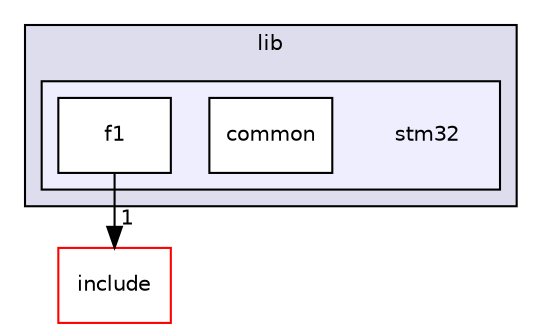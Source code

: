 digraph "stm32" {
  compound=true
  node [ fontsize="10", fontname="Helvetica"];
  edge [ labelfontsize="10", labelfontname="Helvetica"];
  subgraph clusterdir_97aefd0d527b934f1d99a682da8fe6a9 {
    graph [ bgcolor="#ddddee", pencolor="black", label="lib" fontname="Helvetica", fontsize="10", URL="dir_97aefd0d527b934f1d99a682da8fe6a9.html"]
  subgraph clusterdir_4ec17005d2b9378bd9434f3627484c7d {
    graph [ bgcolor="#eeeeff", pencolor="black", label="" URL="dir_4ec17005d2b9378bd9434f3627484c7d.html"];
    dir_4ec17005d2b9378bd9434f3627484c7d [shape=plaintext label="stm32"];
    dir_205c2b2ce3ef6e2ec6e02a16510d5024 [shape=box label="common" color="black" fillcolor="white" style="filled" URL="dir_205c2b2ce3ef6e2ec6e02a16510d5024.html"];
    dir_d5ab3ae55c38cb3a2f987ee5478a9625 [shape=box label="f1" color="black" fillcolor="white" style="filled" URL="dir_d5ab3ae55c38cb3a2f987ee5478a9625.html"];
  }
  }
  dir_d44c64559bbebec7f509842c48db8b23 [shape=box label="include" fillcolor="white" style="filled" color="red" URL="dir_d44c64559bbebec7f509842c48db8b23.html"];
  dir_d5ab3ae55c38cb3a2f987ee5478a9625->dir_d44c64559bbebec7f509842c48db8b23 [headlabel="1", labeldistance=1.5 headhref="dir_000002_000003.html"];
}
